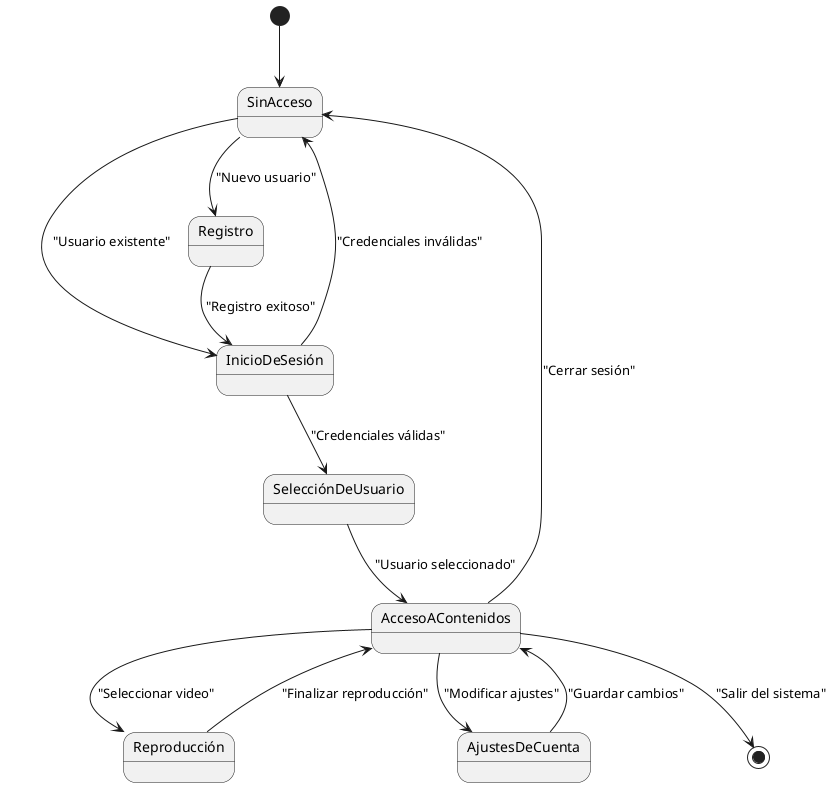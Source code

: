 @startuml diagramaDeEstadosMejora1

[*] --> SinAcceso

SinAcceso --> InicioDeSesión : "Usuario existente"
SinAcceso --> Registro : "Nuevo usuario"

Registro --> InicioDeSesión : "Registro exitoso"
InicioDeSesión --> SelecciónDeUsuario : "Credenciales válidas"
InicioDeSesión --> SinAcceso : "Credenciales inválidas"

SelecciónDeUsuario --> AccesoAContenidos : "Usuario seleccionado"

AccesoAContenidos --> Reproducción : "Seleccionar video"
AccesoAContenidos --> AjustesDeCuenta : "Modificar ajustes"

Reproducción --> AccesoAContenidos : "Finalizar reproducción"
AjustesDeCuenta --> AccesoAContenidos : "Guardar cambios"

AccesoAContenidos --> SinAcceso : "Cerrar sesión"
AccesoAContenidos --> [*] : "Salir del sistema"

@enduml
